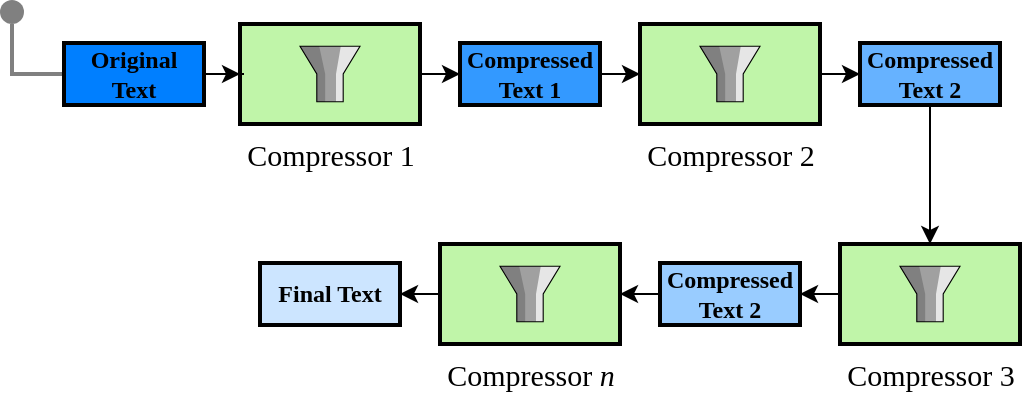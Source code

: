 <mxfile version="24.7.17">
  <diagram name="Página-1" id="2EMVaQyAWNJwiGSMWMdg">
    <mxGraphModel dx="690" dy="545" grid="1" gridSize="10" guides="1" tooltips="1" connect="1" arrows="1" fold="1" page="1" pageScale="1" pageWidth="827" pageHeight="1169" math="0" shadow="0">
      <root>
        <mxCell id="0" />
        <mxCell id="1" parent="0" />
        <mxCell id="oAPKKPAD1SMjHprRpOpO-14" style="edgeStyle=orthogonalEdgeStyle;rounded=0;orthogonalLoop=1;jettySize=auto;html=1;" edge="1" parent="1" source="oAPKKPAD1SMjHprRpOpO-1" target="oAPKKPAD1SMjHprRpOpO-13">
          <mxGeometry relative="1" as="geometry" />
        </mxCell>
        <mxCell id="oAPKKPAD1SMjHprRpOpO-1" value="&lt;font style=&quot;font-size: 15px;&quot; face=&quot;Times New Roman&quot;&gt;Compressor 1&lt;/font&gt;" style="html=1;strokeWidth=2;outlineConnect=0;dashed=0;align=center;fontSize=8;fillColor=#c0f5a9;verticalLabelPosition=bottom;verticalAlign=top;shape=mxgraph.eip.message_filter;" vertex="1" parent="1">
          <mxGeometry x="280" y="320" width="90" height="50" as="geometry" />
        </mxCell>
        <mxCell id="oAPKKPAD1SMjHprRpOpO-18" style="edgeStyle=orthogonalEdgeStyle;rounded=0;orthogonalLoop=1;jettySize=auto;html=1;entryX=0;entryY=0.5;entryDx=0;entryDy=0;" edge="1" parent="1" source="oAPKKPAD1SMjHprRpOpO-2" target="oAPKKPAD1SMjHprRpOpO-17">
          <mxGeometry relative="1" as="geometry" />
        </mxCell>
        <mxCell id="oAPKKPAD1SMjHprRpOpO-2" value="&lt;font style=&quot;font-size: 15px;&quot; face=&quot;Times New Roman&quot;&gt;Compressor 2&lt;/font&gt;" style="html=1;strokeWidth=2;outlineConnect=0;dashed=0;align=center;fontSize=8;fillColor=#c0f5a9;verticalLabelPosition=bottom;verticalAlign=top;shape=mxgraph.eip.message_filter;" vertex="1" parent="1">
          <mxGeometry x="480" y="320" width="90" height="50" as="geometry" />
        </mxCell>
        <mxCell id="oAPKKPAD1SMjHprRpOpO-21" style="edgeStyle=orthogonalEdgeStyle;rounded=0;orthogonalLoop=1;jettySize=auto;html=1;entryX=1;entryY=0.5;entryDx=0;entryDy=0;" edge="1" parent="1" source="oAPKKPAD1SMjHprRpOpO-4" target="oAPKKPAD1SMjHprRpOpO-20">
          <mxGeometry relative="1" as="geometry" />
        </mxCell>
        <mxCell id="oAPKKPAD1SMjHprRpOpO-4" value="&lt;font style=&quot;font-size: 15px;&quot; face=&quot;Times New Roman&quot;&gt;Compressor 3&lt;/font&gt;" style="html=1;strokeWidth=2;outlineConnect=0;dashed=0;align=center;fontSize=8;fillColor=#c0f5a9;verticalLabelPosition=bottom;verticalAlign=top;shape=mxgraph.eip.message_filter;" vertex="1" parent="1">
          <mxGeometry x="580" y="430" width="90" height="50" as="geometry" />
        </mxCell>
        <mxCell id="oAPKKPAD1SMjHprRpOpO-6" value="" style="edgeStyle=orthogonalEdgeStyle;rounded=0;exitX=0;exitY=0.5;endArrow=none;dashed=0;html=1;strokeColor=#808080;strokeWidth=2;" edge="1" source="oAPKKPAD1SMjHprRpOpO-8" target="oAPKKPAD1SMjHprRpOpO-7" parent="1">
          <mxGeometry relative="1" as="geometry" />
        </mxCell>
        <mxCell id="oAPKKPAD1SMjHprRpOpO-7" value="" style="strokeWidth=2;dashed=0;align=center;fontSize=8;shape=ellipse;fillColor=#808080;strokeColor=none;" vertex="1" parent="1">
          <mxGeometry x="160" y="308" width="12" height="12" as="geometry" />
        </mxCell>
        <mxCell id="oAPKKPAD1SMjHprRpOpO-9" style="edgeStyle=orthogonalEdgeStyle;rounded=0;orthogonalLoop=1;jettySize=auto;html=1;" edge="1" parent="1" source="oAPKKPAD1SMjHprRpOpO-8" target="oAPKKPAD1SMjHprRpOpO-1">
          <mxGeometry relative="1" as="geometry" />
        </mxCell>
        <mxCell id="oAPKKPAD1SMjHprRpOpO-8" value="&lt;font style=&quot;font-size: 12px;&quot; face=&quot;Times New Roman&quot;&gt;Original Text&lt;/font&gt;" style="strokeWidth=2;dashed=0;align=center;fontSize=8;shape=rect;fillColor=#007FFF;fontStyle=1;whiteSpace=wrap;html=1;" vertex="1" parent="1">
          <mxGeometry x="192" y="329.5" width="70" height="31" as="geometry" />
        </mxCell>
        <mxCell id="oAPKKPAD1SMjHprRpOpO-24" style="edgeStyle=orthogonalEdgeStyle;rounded=0;orthogonalLoop=1;jettySize=auto;html=1;" edge="1" parent="1" source="oAPKKPAD1SMjHprRpOpO-11" target="oAPKKPAD1SMjHprRpOpO-23">
          <mxGeometry relative="1" as="geometry" />
        </mxCell>
        <mxCell id="oAPKKPAD1SMjHprRpOpO-11" value="&lt;font style=&quot;font-size: 15px;&quot; face=&quot;Times New Roman&quot;&gt;Compressor &lt;i&gt;n&lt;/i&gt;&lt;/font&gt;" style="html=1;strokeWidth=2;outlineConnect=0;dashed=0;align=center;fontSize=8;fillColor=#c0f5a9;verticalLabelPosition=bottom;verticalAlign=top;shape=mxgraph.eip.message_filter;" vertex="1" parent="1">
          <mxGeometry x="380" y="430" width="90" height="50" as="geometry" />
        </mxCell>
        <mxCell id="oAPKKPAD1SMjHprRpOpO-13" value="&lt;font style=&quot;font-size: 12px;&quot; face=&quot;Times New Roman&quot;&gt;Compressed Text 1&lt;/font&gt;" style="strokeWidth=2;dashed=0;align=center;fontSize=8;shape=rect;fillColor=#3399FF;fontStyle=1;whiteSpace=wrap;html=1;" vertex="1" parent="1">
          <mxGeometry x="390" y="329.5" width="70" height="31" as="geometry" />
        </mxCell>
        <mxCell id="oAPKKPAD1SMjHprRpOpO-16" style="edgeStyle=orthogonalEdgeStyle;rounded=0;orthogonalLoop=1;jettySize=auto;html=1;entryX=0;entryY=0.5;entryDx=0;entryDy=0;entryPerimeter=0;" edge="1" parent="1" source="oAPKKPAD1SMjHprRpOpO-13" target="oAPKKPAD1SMjHprRpOpO-2">
          <mxGeometry relative="1" as="geometry" />
        </mxCell>
        <mxCell id="oAPKKPAD1SMjHprRpOpO-17" value="&lt;font style=&quot;font-size: 12px;&quot; face=&quot;Times New Roman&quot;&gt;Compressed Text 2&lt;/font&gt;" style="strokeWidth=2;dashed=0;align=center;fontSize=8;shape=rect;fillColor=#66B2FF;fontStyle=1;whiteSpace=wrap;html=1;" vertex="1" parent="1">
          <mxGeometry x="590" y="329.5" width="70" height="31" as="geometry" />
        </mxCell>
        <mxCell id="oAPKKPAD1SMjHprRpOpO-19" style="edgeStyle=orthogonalEdgeStyle;rounded=0;orthogonalLoop=1;jettySize=auto;html=1;entryX=0.5;entryY=0;entryDx=0;entryDy=0;entryPerimeter=0;" edge="1" parent="1" source="oAPKKPAD1SMjHprRpOpO-17" target="oAPKKPAD1SMjHprRpOpO-4">
          <mxGeometry relative="1" as="geometry" />
        </mxCell>
        <mxCell id="oAPKKPAD1SMjHprRpOpO-20" value="&lt;font style=&quot;font-size: 12px;&quot; face=&quot;Times New Roman&quot;&gt;Compressed Text 2&lt;/font&gt;" style="strokeWidth=2;dashed=0;align=center;fontSize=8;shape=rect;fillColor=#99CCFF;fontStyle=1;whiteSpace=wrap;html=1;" vertex="1" parent="1">
          <mxGeometry x="490" y="439.5" width="70" height="31" as="geometry" />
        </mxCell>
        <mxCell id="oAPKKPAD1SMjHprRpOpO-22" style="edgeStyle=orthogonalEdgeStyle;rounded=0;orthogonalLoop=1;jettySize=auto;html=1;" edge="1" parent="1" source="oAPKKPAD1SMjHprRpOpO-20">
          <mxGeometry relative="1" as="geometry">
            <mxPoint x="470" y="455" as="targetPoint" />
          </mxGeometry>
        </mxCell>
        <mxCell id="oAPKKPAD1SMjHprRpOpO-23" value="&lt;font style=&quot;font-size: 12px;&quot; face=&quot;Times New Roman&quot;&gt;Final Text&lt;/font&gt;" style="strokeWidth=2;dashed=0;align=center;fontSize=8;shape=rect;fillColor=#CCE5FF;fontStyle=1;whiteSpace=wrap;html=1;" vertex="1" parent="1">
          <mxGeometry x="290" y="439.5" width="70" height="31" as="geometry" />
        </mxCell>
      </root>
    </mxGraphModel>
  </diagram>
</mxfile>
